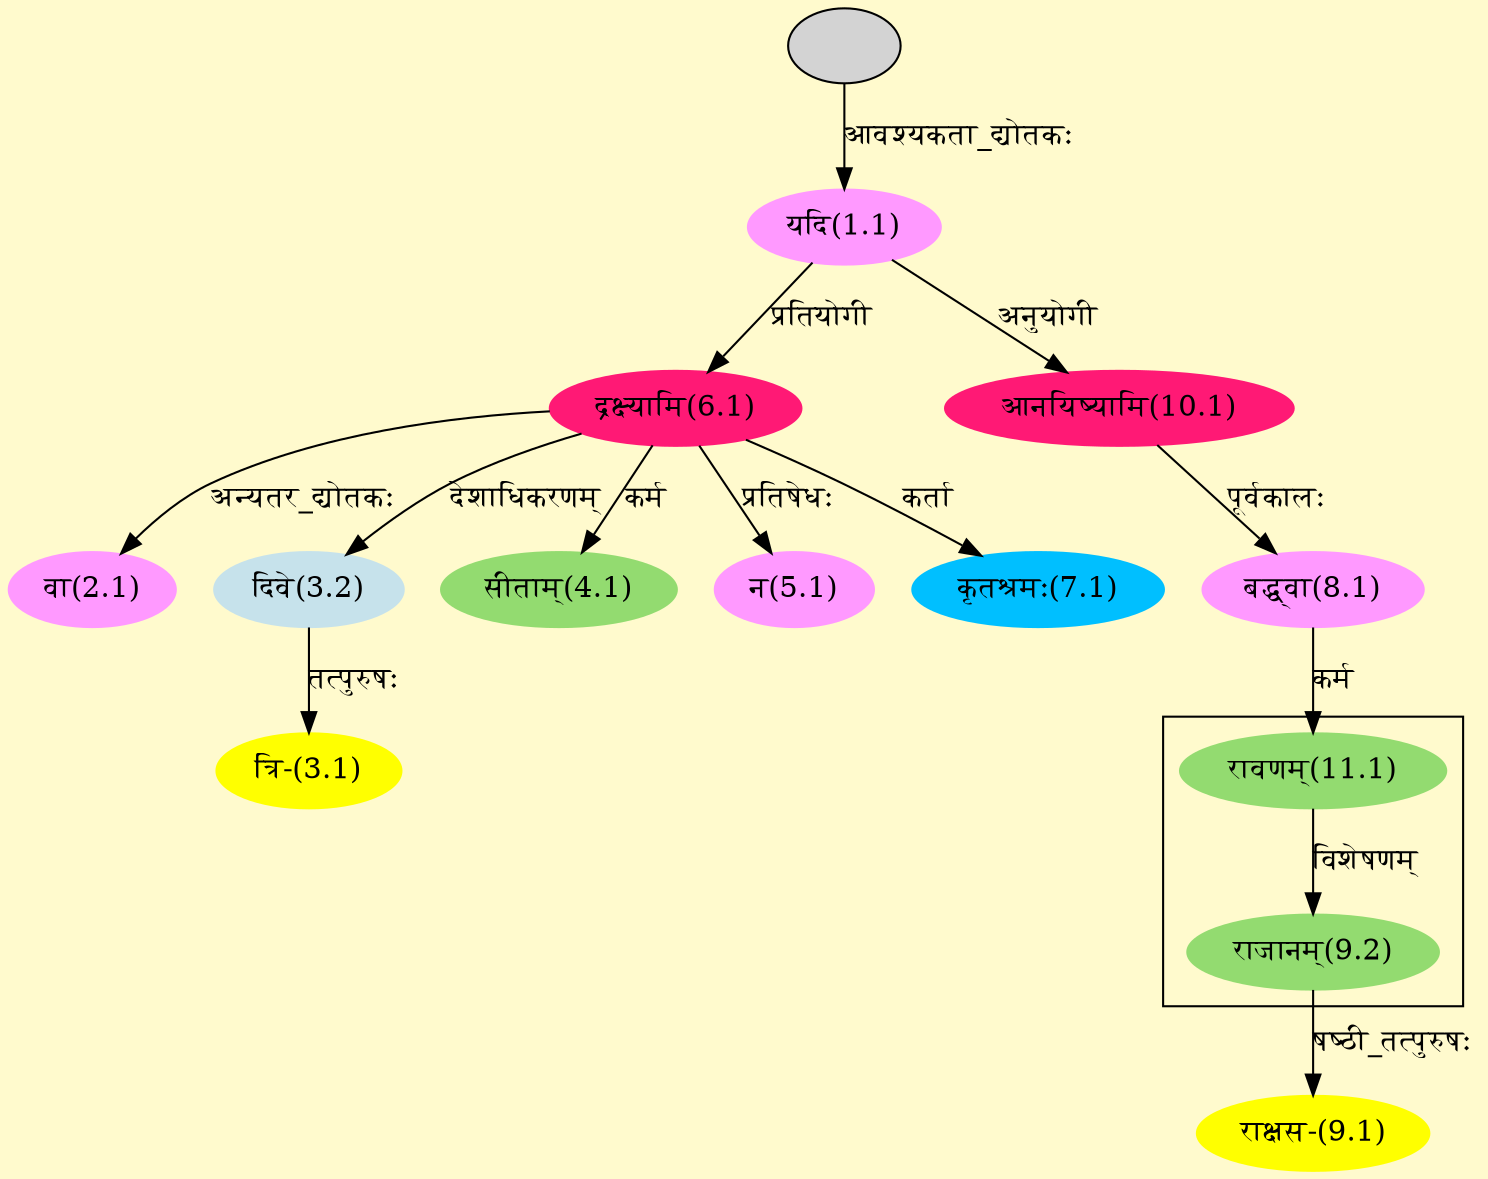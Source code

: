 digraph G{
rankdir=BT;
 compound=true;
 bgcolor="lemonchiffon1";

subgraph cluster_1{
Node9_2 [style=filled, color="#93DB70" label = "राजानम्(9.2)"]
Node11_1 [style=filled, color="#93DB70" label = "रावणम्(11.1)"]

}
Node1_1 [style=filled, color="#FF99FF" label = "यदि(1.1)"]
Node12_1 [style=filled, color="" label = ""]
Node2_1 [style=filled, color="#FF99FF" label = "वा(2.1)"]
Node6_1 [style=filled, color="#FF1975" label = "द्रक्ष्यामि(6.1)"]
Node3_1 [style=filled, color="#FFFF00" label = "त्रि-(3.1)"]
Node3_2 [style=filled, color="#C6E2EB" label = "दिवे(3.2)"]
Node4_1 [style=filled, color="#93DB70" label = "सीताम्(4.1)"]
Node5_1 [style=filled, color="#FF99FF" label = "न(5.1)"]
Node7_1 [style=filled, color="#00BFFF" label = "कृतश्रमः(7.1)"]
Node8_1 [style=filled, color="#FF99FF" label = "बद्ध्वा(8.1)"]
Node10_1 [style=filled, color="#FF1975" label = "आनयिष्यामि(10.1)"]
Node9_1 [style=filled, color="#FFFF00" label = "राक्षस-(9.1)"]
Node9_2 [style=filled, color="#93DB70" label = "राजानम्(9.2)"]
Node11_1 [style=filled, color="#93DB70" label = "रावणम्(11.1)"]
/* Start of Relations section */

Node1_1 -> Node12_1 [  label="आवश्यकता_द्योतकः"  dir="back" ]
Node2_1 -> Node6_1 [  label="अन्यतर_द्योतकः"  dir="back" ]
Node3_1 -> Node3_2 [  label="तत्पुरुषः"  dir="back" ]
Node3_2 -> Node6_1 [  label="देशाधिकरणम्"  dir="back" ]
Node4_1 -> Node6_1 [  label="कर्म"  dir="back" ]
Node5_1 -> Node6_1 [  label="प्रतिषेधः"  dir="back" ]
Node6_1 -> Node1_1 [  label="प्रतियोगी"  dir="back" ]
Node7_1 -> Node6_1 [  label="कर्ता"  dir="back" ]
Node8_1 -> Node10_1 [  label="पूर्वकालः"  dir="back" ]
Node9_1 -> Node9_2 [  label="षष्ठी_तत्पुरुषः"  dir="back" ]
Node9_2 -> Node11_1 [  label="विशेषणम्"  dir="back" ]
Node10_1 -> Node1_1 [  label="अनुयोगी"  dir="back" ]
Node11_1 -> Node8_1 [  label="कर्म"  dir="back" ]
}
